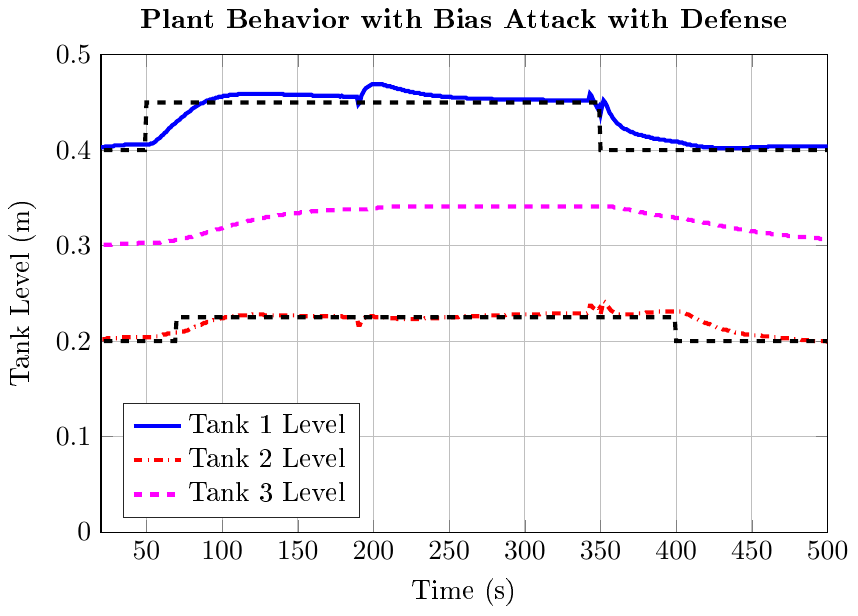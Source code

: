 % This file was created by matlab2tikz.
%
\documentclass[tikz]{standalone}
\usepackage[T1]{fontenc}
\usepackage[utf8]{inputenc}
\usepackage{pgfplots}
\usepackage{grffile}
\pgfplotsset{compat=newest}
\usetikzlibrary{plotmarks}
\usepgfplotslibrary{patchplots}
\usepackage{amsmath}

\begin{document}
\definecolor{mycolor1}{rgb}{1.0,0.0,1.0}%
%
\begin{tikzpicture}

\begin{axis}[%
width=0.761\columnwidth,
height=0.5\columnwidth,
at={(0\columnwidth,0\columnwidth)},
scale only axis,
xmin=20,
xmax=500,
xlabel={Time (s)},
xmajorgrids,
ymin=0,
ymax=0.5,
ylabel={Tank Level (m)},
ymajorgrids,
axis background/.style={fill=white},
title style={font=\bfseries},
title={Plant Behavior with Bias Attack with Defense},
legend style={at={(0.03,0.03)},anchor=south west,legend cell align=left,align=left,draw=white!15!black}
]
\addplot [color=blue,solid,line width=1.5pt]
  table[row sep=crcr]{%
0	0.4\\
1	0.4\\
2	0.41\\
3	0.411\\
4	0.409\\
5	0.407\\
6	0.406\\
7	0.405\\
8	0.404\\
9	0.403\\
10	0.403\\
11	0.402\\
12	0.402\\
13	0.402\\
14	0.402\\
15	0.402\\
16	0.402\\
17	0.402\\
18	0.403\\
19	0.403\\
20	0.403\\
21	0.403\\
22	0.403\\
23	0.404\\
24	0.404\\
25	0.404\\
26	0.404\\
27	0.404\\
28	0.404\\
29	0.405\\
30	0.405\\
31	0.405\\
32	0.405\\
33	0.405\\
34	0.405\\
35	0.405\\
36	0.406\\
37	0.406\\
38	0.406\\
39	0.406\\
40	0.406\\
41	0.406\\
42	0.406\\
43	0.406\\
44	0.406\\
45	0.406\\
46	0.406\\
47	0.406\\
48	0.406\\
49	0.406\\
50	0.406\\
51	0.406\\
52	0.406\\
53	0.407\\
54	0.407\\
55	0.408\\
56	0.409\\
57	0.411\\
58	0.412\\
59	0.413\\
60	0.415\\
61	0.416\\
62	0.418\\
63	0.419\\
64	0.421\\
65	0.423\\
66	0.424\\
67	0.426\\
68	0.427\\
69	0.428\\
70	0.43\\
71	0.431\\
72	0.432\\
73	0.434\\
74	0.435\\
75	0.436\\
76	0.438\\
77	0.439\\
78	0.44\\
79	0.441\\
80	0.443\\
81	0.444\\
82	0.445\\
83	0.446\\
84	0.447\\
85	0.448\\
86	0.449\\
87	0.449\\
88	0.45\\
89	0.451\\
90	0.452\\
91	0.452\\
92	0.453\\
93	0.453\\
94	0.454\\
95	0.454\\
96	0.455\\
97	0.455\\
98	0.456\\
99	0.456\\
100	0.456\\
101	0.457\\
102	0.457\\
103	0.457\\
104	0.457\\
105	0.458\\
106	0.458\\
107	0.458\\
108	0.458\\
109	0.458\\
110	0.458\\
111	0.459\\
112	0.459\\
113	0.459\\
114	0.459\\
115	0.459\\
116	0.459\\
117	0.459\\
118	0.459\\
119	0.459\\
120	0.459\\
121	0.459\\
122	0.459\\
123	0.459\\
124	0.459\\
125	0.459\\
126	0.459\\
127	0.459\\
128	0.459\\
129	0.459\\
130	0.459\\
131	0.459\\
132	0.459\\
133	0.459\\
134	0.459\\
135	0.459\\
136	0.459\\
137	0.459\\
138	0.459\\
139	0.459\\
140	0.459\\
141	0.458\\
142	0.458\\
143	0.458\\
144	0.458\\
145	0.458\\
146	0.458\\
147	0.458\\
148	0.458\\
149	0.458\\
150	0.458\\
151	0.458\\
152	0.458\\
153	0.458\\
154	0.458\\
155	0.458\\
156	0.458\\
157	0.458\\
158	0.458\\
159	0.458\\
160	0.457\\
161	0.457\\
162	0.457\\
163	0.457\\
164	0.457\\
165	0.457\\
166	0.457\\
167	0.457\\
168	0.457\\
169	0.457\\
170	0.457\\
171	0.457\\
172	0.457\\
173	0.457\\
174	0.457\\
175	0.457\\
176	0.457\\
177	0.457\\
178	0.456\\
179	0.457\\
180	0.456\\
181	0.456\\
182	0.456\\
183	0.456\\
184	0.456\\
185	0.456\\
186	0.456\\
187	0.456\\
188	0.456\\
189	0.456\\
190	0.448\\
191	0.45\\
192	0.457\\
193	0.46\\
194	0.463\\
195	0.465\\
196	0.466\\
197	0.467\\
198	0.468\\
199	0.469\\
200	0.469\\
201	0.469\\
202	0.469\\
203	0.469\\
204	0.469\\
205	0.469\\
206	0.469\\
207	0.468\\
208	0.468\\
209	0.467\\
210	0.467\\
211	0.467\\
212	0.466\\
213	0.466\\
214	0.465\\
215	0.465\\
216	0.464\\
217	0.464\\
218	0.464\\
219	0.463\\
220	0.463\\
221	0.462\\
222	0.462\\
223	0.462\\
224	0.461\\
225	0.461\\
226	0.461\\
227	0.46\\
228	0.46\\
229	0.46\\
230	0.46\\
231	0.459\\
232	0.459\\
233	0.459\\
234	0.458\\
235	0.458\\
236	0.458\\
237	0.458\\
238	0.458\\
239	0.457\\
240	0.457\\
241	0.457\\
242	0.457\\
243	0.457\\
244	0.457\\
245	0.456\\
246	0.456\\
247	0.456\\
248	0.456\\
249	0.456\\
250	0.456\\
251	0.456\\
252	0.455\\
253	0.455\\
254	0.455\\
255	0.455\\
256	0.455\\
257	0.455\\
258	0.455\\
259	0.455\\
260	0.455\\
261	0.455\\
262	0.454\\
263	0.454\\
264	0.454\\
265	0.454\\
266	0.454\\
267	0.454\\
268	0.454\\
269	0.454\\
270	0.454\\
271	0.454\\
272	0.454\\
273	0.454\\
274	0.454\\
275	0.454\\
276	0.454\\
277	0.454\\
278	0.454\\
279	0.453\\
280	0.453\\
281	0.453\\
282	0.453\\
283	0.453\\
284	0.453\\
285	0.453\\
286	0.453\\
287	0.453\\
288	0.453\\
289	0.453\\
290	0.453\\
291	0.453\\
292	0.453\\
293	0.453\\
294	0.453\\
295	0.453\\
296	0.453\\
297	0.453\\
298	0.453\\
299	0.453\\
300	0.453\\
301	0.453\\
302	0.453\\
303	0.453\\
304	0.453\\
305	0.453\\
306	0.453\\
307	0.453\\
308	0.453\\
309	0.453\\
310	0.453\\
311	0.453\\
312	0.453\\
313	0.452\\
314	0.452\\
315	0.452\\
316	0.452\\
317	0.452\\
318	0.452\\
319	0.452\\
320	0.452\\
321	0.452\\
322	0.452\\
323	0.452\\
324	0.452\\
325	0.452\\
326	0.452\\
327	0.452\\
328	0.452\\
329	0.452\\
330	0.452\\
331	0.452\\
332	0.452\\
333	0.452\\
334	0.452\\
335	0.452\\
336	0.452\\
337	0.452\\
338	0.452\\
339	0.452\\
340	0.452\\
341	0.452\\
342	0.452\\
343	0.459\\
344	0.457\\
345	0.453\\
346	0.45\\
347	0.447\\
348	0.444\\
349	0.446\\
350	0.438\\
351	0.446\\
352	0.452\\
353	0.45\\
354	0.447\\
355	0.443\\
356	0.439\\
357	0.437\\
358	0.434\\
359	0.432\\
360	0.43\\
361	0.428\\
362	0.427\\
363	0.426\\
364	0.424\\
365	0.423\\
366	0.422\\
367	0.422\\
368	0.421\\
369	0.42\\
370	0.419\\
371	0.419\\
372	0.418\\
373	0.417\\
374	0.417\\
375	0.416\\
376	0.416\\
377	0.416\\
378	0.415\\
379	0.415\\
380	0.414\\
381	0.414\\
382	0.414\\
383	0.413\\
384	0.413\\
385	0.412\\
386	0.412\\
387	0.412\\
388	0.412\\
389	0.411\\
390	0.411\\
391	0.411\\
392	0.411\\
393	0.41\\
394	0.41\\
395	0.41\\
396	0.41\\
397	0.409\\
398	0.409\\
399	0.409\\
400	0.409\\
401	0.409\\
402	0.408\\
403	0.408\\
404	0.408\\
405	0.407\\
406	0.407\\
407	0.406\\
408	0.406\\
409	0.406\\
410	0.405\\
411	0.405\\
412	0.405\\
413	0.405\\
414	0.404\\
415	0.404\\
416	0.404\\
417	0.404\\
418	0.403\\
419	0.403\\
420	0.403\\
421	0.403\\
422	0.403\\
423	0.403\\
424	0.403\\
425	0.402\\
426	0.402\\
427	0.402\\
428	0.402\\
429	0.402\\
430	0.402\\
431	0.402\\
432	0.402\\
433	0.402\\
434	0.402\\
435	0.402\\
436	0.402\\
437	0.402\\
438	0.402\\
439	0.402\\
440	0.402\\
441	0.402\\
442	0.402\\
443	0.402\\
444	0.402\\
445	0.402\\
446	0.402\\
447	0.402\\
448	0.402\\
449	0.403\\
450	0.403\\
451	0.403\\
452	0.403\\
453	0.403\\
454	0.403\\
455	0.403\\
456	0.403\\
457	0.403\\
458	0.403\\
459	0.403\\
460	0.403\\
461	0.404\\
462	0.404\\
463	0.404\\
464	0.404\\
465	0.404\\
466	0.404\\
467	0.404\\
468	0.404\\
469	0.404\\
470	0.404\\
471	0.404\\
472	0.404\\
473	0.404\\
474	0.404\\
475	0.404\\
476	0.404\\
477	0.404\\
478	0.404\\
479	0.404\\
480	0.404\\
481	0.404\\
482	0.404\\
483	0.404\\
484	0.404\\
485	0.404\\
486	0.404\\
487	0.404\\
488	0.404\\
489	0.404\\
490	0.404\\
491	0.404\\
492	0.404\\
493	0.404\\
494	0.404\\
495	0.404\\
496	0.404\\
497	0.404\\
498	0.404\\
499	0.404\\
500	0.404\\
};
\addlegendentry{Tank 1 Level};

\addplot [color=red,dashdotted,line width=1.5pt]
  table[row sep=crcr]{%
0	0.2\\
1	0.2\\
2	0.208\\
3	0.209\\
4	0.207\\
5	0.206\\
6	0.205\\
7	0.204\\
8	0.203\\
9	0.202\\
10	0.202\\
11	0.202\\
12	0.202\\
13	0.201\\
14	0.201\\
15	0.201\\
16	0.202\\
17	0.202\\
18	0.202\\
19	0.202\\
20	0.202\\
21	0.202\\
22	0.202\\
23	0.202\\
24	0.203\\
25	0.203\\
26	0.203\\
27	0.203\\
28	0.203\\
29	0.203\\
30	0.203\\
31	0.203\\
32	0.203\\
33	0.204\\
34	0.204\\
35	0.204\\
36	0.204\\
37	0.204\\
38	0.204\\
39	0.204\\
40	0.204\\
41	0.204\\
42	0.204\\
43	0.204\\
44	0.204\\
45	0.204\\
46	0.204\\
47	0.204\\
48	0.204\\
49	0.204\\
50	0.204\\
51	0.204\\
52	0.204\\
53	0.204\\
54	0.204\\
55	0.204\\
56	0.205\\
57	0.205\\
58	0.205\\
59	0.206\\
60	0.206\\
61	0.207\\
62	0.207\\
63	0.207\\
64	0.208\\
65	0.208\\
66	0.208\\
67	0.209\\
68	0.209\\
69	0.209\\
70	0.209\\
71	0.209\\
72	0.209\\
73	0.21\\
74	0.21\\
75	0.21\\
76	0.211\\
77	0.211\\
78	0.212\\
79	0.213\\
80	0.213\\
81	0.214\\
82	0.215\\
83	0.215\\
84	0.216\\
85	0.217\\
86	0.217\\
87	0.218\\
88	0.219\\
89	0.219\\
90	0.22\\
91	0.22\\
92	0.221\\
93	0.221\\
94	0.222\\
95	0.222\\
96	0.223\\
97	0.223\\
98	0.223\\
99	0.224\\
100	0.224\\
101	0.224\\
102	0.225\\
103	0.225\\
104	0.225\\
105	0.225\\
106	0.226\\
107	0.226\\
108	0.226\\
109	0.226\\
110	0.226\\
111	0.227\\
112	0.227\\
113	0.227\\
114	0.227\\
115	0.227\\
116	0.227\\
117	0.227\\
118	0.227\\
119	0.227\\
120	0.228\\
121	0.228\\
122	0.228\\
123	0.228\\
124	0.228\\
125	0.228\\
126	0.228\\
127	0.228\\
128	0.227\\
129	0.227\\
130	0.227\\
131	0.227\\
132	0.227\\
133	0.227\\
134	0.227\\
135	0.227\\
136	0.227\\
137	0.227\\
138	0.227\\
139	0.227\\
140	0.227\\
141	0.227\\
142	0.227\\
143	0.227\\
144	0.227\\
145	0.227\\
146	0.227\\
147	0.227\\
148	0.227\\
149	0.227\\
150	0.226\\
151	0.226\\
152	0.226\\
153	0.226\\
154	0.226\\
155	0.226\\
156	0.226\\
157	0.226\\
158	0.226\\
159	0.226\\
160	0.226\\
161	0.226\\
162	0.226\\
163	0.226\\
164	0.226\\
165	0.226\\
166	0.226\\
167	0.226\\
168	0.226\\
169	0.226\\
170	0.226\\
171	0.226\\
172	0.226\\
173	0.226\\
174	0.226\\
175	0.226\\
176	0.226\\
177	0.226\\
178	0.226\\
179	0.226\\
180	0.225\\
181	0.225\\
182	0.225\\
183	0.225\\
184	0.225\\
185	0.225\\
186	0.225\\
187	0.225\\
188	0.225\\
189	0.225\\
190	0.217\\
191	0.217\\
192	0.221\\
193	0.223\\
194	0.224\\
195	0.225\\
196	0.225\\
197	0.225\\
198	0.226\\
199	0.226\\
200	0.226\\
201	0.225\\
202	0.225\\
203	0.225\\
204	0.225\\
205	0.225\\
206	0.225\\
207	0.225\\
208	0.224\\
209	0.224\\
210	0.224\\
211	0.224\\
212	0.224\\
213	0.224\\
214	0.224\\
215	0.224\\
216	0.223\\
217	0.223\\
218	0.223\\
219	0.223\\
220	0.223\\
221	0.223\\
222	0.223\\
223	0.223\\
224	0.223\\
225	0.223\\
226	0.223\\
227	0.223\\
228	0.223\\
229	0.223\\
230	0.223\\
231	0.223\\
232	0.223\\
233	0.223\\
234	0.224\\
235	0.224\\
236	0.224\\
237	0.224\\
238	0.224\\
239	0.224\\
240	0.224\\
241	0.224\\
242	0.224\\
243	0.224\\
244	0.224\\
245	0.225\\
246	0.225\\
247	0.225\\
248	0.225\\
249	0.225\\
250	0.225\\
251	0.225\\
252	0.225\\
253	0.225\\
254	0.225\\
255	0.225\\
256	0.225\\
257	0.226\\
258	0.226\\
259	0.226\\
260	0.226\\
261	0.226\\
262	0.226\\
263	0.226\\
264	0.226\\
265	0.226\\
266	0.226\\
267	0.226\\
268	0.226\\
269	0.226\\
270	0.226\\
271	0.227\\
272	0.227\\
273	0.227\\
274	0.227\\
275	0.227\\
276	0.227\\
277	0.227\\
278	0.227\\
279	0.227\\
280	0.227\\
281	0.227\\
282	0.227\\
283	0.227\\
284	0.227\\
285	0.227\\
286	0.227\\
287	0.227\\
288	0.228\\
289	0.228\\
290	0.228\\
291	0.228\\
292	0.228\\
293	0.228\\
294	0.228\\
295	0.228\\
296	0.228\\
297	0.228\\
298	0.228\\
299	0.228\\
300	0.228\\
301	0.228\\
302	0.228\\
303	0.228\\
304	0.228\\
305	0.228\\
306	0.228\\
307	0.228\\
308	0.228\\
309	0.228\\
310	0.228\\
311	0.229\\
312	0.229\\
313	0.229\\
314	0.229\\
315	0.229\\
316	0.229\\
317	0.229\\
318	0.229\\
319	0.229\\
320	0.229\\
321	0.229\\
322	0.229\\
323	0.229\\
324	0.229\\
325	0.229\\
326	0.229\\
327	0.229\\
328	0.229\\
329	0.229\\
330	0.229\\
331	0.229\\
332	0.229\\
333	0.229\\
334	0.229\\
335	0.229\\
336	0.229\\
337	0.229\\
338	0.229\\
339	0.229\\
340	0.229\\
341	0.229\\
342	0.23\\
343	0.237\\
344	0.237\\
345	0.235\\
346	0.234\\
347	0.233\\
348	0.232\\
349	0.234\\
350	0.228\\
351	0.235\\
352	0.242\\
353	0.241\\
354	0.238\\
355	0.236\\
356	0.234\\
357	0.232\\
358	0.231\\
359	0.23\\
360	0.229\\
361	0.229\\
362	0.228\\
363	0.228\\
364	0.228\\
365	0.228\\
366	0.228\\
367	0.228\\
368	0.228\\
369	0.228\\
370	0.228\\
371	0.228\\
372	0.228\\
373	0.228\\
374	0.229\\
375	0.229\\
376	0.229\\
377	0.229\\
378	0.229\\
379	0.229\\
380	0.23\\
381	0.23\\
382	0.23\\
383	0.23\\
384	0.23\\
385	0.23\\
386	0.23\\
387	0.23\\
388	0.231\\
389	0.231\\
390	0.231\\
391	0.231\\
392	0.231\\
393	0.231\\
394	0.231\\
395	0.231\\
396	0.231\\
397	0.231\\
398	0.231\\
399	0.231\\
400	0.231\\
401	0.231\\
402	0.231\\
403	0.231\\
404	0.23\\
405	0.23\\
406	0.229\\
407	0.228\\
408	0.228\\
409	0.227\\
410	0.226\\
411	0.225\\
412	0.225\\
413	0.224\\
414	0.223\\
415	0.222\\
416	0.222\\
417	0.221\\
418	0.22\\
419	0.219\\
420	0.219\\
421	0.218\\
422	0.218\\
423	0.217\\
424	0.216\\
425	0.216\\
426	0.215\\
427	0.214\\
428	0.214\\
429	0.213\\
430	0.213\\
431	0.212\\
432	0.212\\
433	0.212\\
434	0.211\\
435	0.211\\
436	0.21\\
437	0.21\\
438	0.21\\
439	0.209\\
440	0.209\\
441	0.209\\
442	0.208\\
443	0.208\\
444	0.208\\
445	0.207\\
446	0.207\\
447	0.207\\
448	0.207\\
449	0.207\\
450	0.207\\
451	0.206\\
452	0.206\\
453	0.206\\
454	0.206\\
455	0.206\\
456	0.206\\
457	0.205\\
458	0.205\\
459	0.205\\
460	0.205\\
461	0.205\\
462	0.205\\
463	0.204\\
464	0.204\\
465	0.204\\
466	0.204\\
467	0.204\\
468	0.204\\
469	0.203\\
470	0.203\\
471	0.203\\
472	0.203\\
473	0.203\\
474	0.203\\
475	0.203\\
476	0.202\\
477	0.202\\
478	0.202\\
479	0.202\\
480	0.202\\
481	0.202\\
482	0.202\\
483	0.201\\
484	0.201\\
485	0.201\\
486	0.201\\
487	0.201\\
488	0.201\\
489	0.201\\
490	0.201\\
491	0.2\\
492	0.2\\
493	0.2\\
494	0.2\\
495	0.2\\
496	0.2\\
497	0.2\\
498	0.2\\
499	0.2\\
500	0.199\\
};
\addlegendentry{Tank 2 Level};

\addplot [color=mycolor1,dashed,line width=1.5pt]
  table[row sep=crcr]{%
0	0.3\\
1	0.3\\
2	0.3\\
3	0.3\\
4	0.301\\
5	0.301\\
6	0.301\\
7	0.301\\
8	0.301\\
9	0.301\\
10	0.301\\
11	0.301\\
12	0.301\\
13	0.301\\
14	0.301\\
15	0.301\\
16	0.301\\
17	0.301\\
18	0.301\\
19	0.301\\
20	0.301\\
21	0.301\\
22	0.301\\
23	0.301\\
24	0.301\\
25	0.301\\
26	0.301\\
27	0.301\\
28	0.302\\
29	0.302\\
30	0.302\\
31	0.302\\
32	0.302\\
33	0.302\\
34	0.302\\
35	0.302\\
36	0.302\\
37	0.302\\
38	0.302\\
39	0.302\\
40	0.302\\
41	0.302\\
42	0.302\\
43	0.302\\
44	0.302\\
45	0.303\\
46	0.303\\
47	0.303\\
48	0.303\\
49	0.303\\
50	0.303\\
51	0.303\\
52	0.303\\
53	0.303\\
54	0.303\\
55	0.303\\
56	0.303\\
57	0.303\\
58	0.303\\
59	0.303\\
60	0.304\\
61	0.304\\
62	0.304\\
63	0.304\\
64	0.304\\
65	0.305\\
66	0.305\\
67	0.305\\
68	0.305\\
69	0.306\\
70	0.306\\
71	0.306\\
72	0.307\\
73	0.307\\
74	0.307\\
75	0.308\\
76	0.308\\
77	0.308\\
78	0.309\\
79	0.309\\
80	0.309\\
81	0.31\\
82	0.31\\
83	0.311\\
84	0.311\\
85	0.311\\
86	0.312\\
87	0.312\\
88	0.313\\
89	0.313\\
90	0.314\\
91	0.314\\
92	0.315\\
93	0.315\\
94	0.316\\
95	0.316\\
96	0.317\\
97	0.317\\
98	0.317\\
99	0.318\\
100	0.318\\
101	0.319\\
102	0.319\\
103	0.32\\
104	0.32\\
105	0.321\\
106	0.321\\
107	0.322\\
108	0.322\\
109	0.322\\
110	0.323\\
111	0.323\\
112	0.324\\
113	0.324\\
114	0.324\\
115	0.325\\
116	0.325\\
117	0.326\\
118	0.326\\
119	0.326\\
120	0.327\\
121	0.327\\
122	0.327\\
123	0.328\\
124	0.328\\
125	0.328\\
126	0.329\\
127	0.329\\
128	0.329\\
129	0.33\\
130	0.33\\
131	0.33\\
132	0.33\\
133	0.331\\
134	0.331\\
135	0.331\\
136	0.331\\
137	0.332\\
138	0.332\\
139	0.332\\
140	0.332\\
141	0.333\\
142	0.333\\
143	0.333\\
144	0.333\\
145	0.333\\
146	0.334\\
147	0.334\\
148	0.334\\
149	0.334\\
150	0.334\\
151	0.334\\
152	0.335\\
153	0.335\\
154	0.335\\
155	0.335\\
156	0.335\\
157	0.335\\
158	0.335\\
159	0.336\\
160	0.336\\
161	0.336\\
162	0.336\\
163	0.336\\
164	0.336\\
165	0.336\\
166	0.336\\
167	0.337\\
168	0.337\\
169	0.337\\
170	0.337\\
171	0.337\\
172	0.337\\
173	0.337\\
174	0.337\\
175	0.337\\
176	0.337\\
177	0.337\\
178	0.338\\
179	0.338\\
180	0.338\\
181	0.338\\
182	0.338\\
183	0.338\\
184	0.338\\
185	0.338\\
186	0.338\\
187	0.338\\
188	0.338\\
189	0.338\\
190	0.338\\
191	0.338\\
192	0.338\\
193	0.338\\
194	0.338\\
195	0.338\\
196	0.338\\
197	0.339\\
198	0.339\\
199	0.339\\
200	0.339\\
201	0.339\\
202	0.339\\
203	0.34\\
204	0.34\\
205	0.34\\
206	0.34\\
207	0.34\\
208	0.34\\
209	0.34\\
210	0.341\\
211	0.341\\
212	0.341\\
213	0.341\\
214	0.341\\
215	0.341\\
216	0.341\\
217	0.341\\
218	0.341\\
219	0.341\\
220	0.341\\
221	0.341\\
222	0.341\\
223	0.341\\
224	0.341\\
225	0.341\\
226	0.341\\
227	0.341\\
228	0.341\\
229	0.341\\
230	0.341\\
231	0.341\\
232	0.341\\
233	0.341\\
234	0.341\\
235	0.341\\
236	0.341\\
237	0.341\\
238	0.341\\
239	0.341\\
240	0.341\\
241	0.341\\
242	0.341\\
243	0.341\\
244	0.341\\
245	0.341\\
246	0.341\\
247	0.341\\
248	0.341\\
249	0.341\\
250	0.341\\
251	0.341\\
252	0.341\\
253	0.341\\
254	0.341\\
255	0.341\\
256	0.341\\
257	0.341\\
258	0.341\\
259	0.341\\
260	0.341\\
261	0.341\\
262	0.341\\
263	0.341\\
264	0.341\\
265	0.341\\
266	0.341\\
267	0.341\\
268	0.341\\
269	0.341\\
270	0.341\\
271	0.341\\
272	0.341\\
273	0.341\\
274	0.341\\
275	0.341\\
276	0.341\\
277	0.341\\
278	0.341\\
279	0.341\\
280	0.341\\
281	0.341\\
282	0.341\\
283	0.341\\
284	0.341\\
285	0.341\\
286	0.341\\
287	0.341\\
288	0.341\\
289	0.341\\
290	0.341\\
291	0.341\\
292	0.341\\
293	0.341\\
294	0.341\\
295	0.341\\
296	0.341\\
297	0.341\\
298	0.341\\
299	0.341\\
300	0.341\\
301	0.341\\
302	0.341\\
303	0.341\\
304	0.341\\
305	0.341\\
306	0.341\\
307	0.341\\
308	0.341\\
309	0.341\\
310	0.341\\
311	0.341\\
312	0.341\\
313	0.341\\
314	0.341\\
315	0.341\\
316	0.341\\
317	0.341\\
318	0.341\\
319	0.341\\
320	0.341\\
321	0.341\\
322	0.341\\
323	0.341\\
324	0.341\\
325	0.341\\
326	0.341\\
327	0.341\\
328	0.341\\
329	0.341\\
330	0.341\\
331	0.341\\
332	0.341\\
333	0.341\\
334	0.341\\
335	0.341\\
336	0.341\\
337	0.341\\
338	0.341\\
339	0.341\\
340	0.341\\
341	0.341\\
342	0.341\\
343	0.341\\
344	0.341\\
345	0.341\\
346	0.341\\
347	0.341\\
348	0.341\\
349	0.341\\
350	0.341\\
351	0.341\\
352	0.341\\
353	0.341\\
354	0.341\\
355	0.341\\
356	0.341\\
357	0.341\\
358	0.341\\
359	0.34\\
360	0.34\\
361	0.34\\
362	0.34\\
363	0.339\\
364	0.339\\
365	0.339\\
366	0.338\\
367	0.338\\
368	0.338\\
369	0.338\\
370	0.337\\
371	0.337\\
372	0.337\\
373	0.336\\
374	0.336\\
375	0.336\\
376	0.335\\
377	0.335\\
378	0.335\\
379	0.334\\
380	0.334\\
381	0.334\\
382	0.334\\
383	0.333\\
384	0.333\\
385	0.333\\
386	0.332\\
387	0.332\\
388	0.332\\
389	0.332\\
390	0.331\\
391	0.331\\
392	0.331\\
393	0.331\\
394	0.33\\
395	0.33\\
396	0.33\\
397	0.33\\
398	0.33\\
399	0.329\\
400	0.329\\
401	0.329\\
402	0.329\\
403	0.328\\
404	0.328\\
405	0.328\\
406	0.328\\
407	0.328\\
408	0.327\\
409	0.327\\
410	0.327\\
411	0.326\\
412	0.326\\
413	0.326\\
414	0.326\\
415	0.325\\
416	0.325\\
417	0.325\\
418	0.324\\
419	0.324\\
420	0.324\\
421	0.324\\
422	0.323\\
423	0.323\\
424	0.323\\
425	0.322\\
426	0.322\\
427	0.322\\
428	0.321\\
429	0.321\\
430	0.321\\
431	0.32\\
432	0.32\\
433	0.32\\
434	0.32\\
435	0.319\\
436	0.319\\
437	0.319\\
438	0.318\\
439	0.318\\
440	0.318\\
441	0.317\\
442	0.317\\
443	0.317\\
444	0.317\\
445	0.316\\
446	0.316\\
447	0.316\\
448	0.316\\
449	0.315\\
450	0.315\\
451	0.315\\
452	0.315\\
453	0.314\\
454	0.314\\
455	0.314\\
456	0.314\\
457	0.314\\
458	0.313\\
459	0.313\\
460	0.313\\
461	0.313\\
462	0.313\\
463	0.312\\
464	0.312\\
465	0.312\\
466	0.312\\
467	0.312\\
468	0.311\\
469	0.311\\
470	0.311\\
471	0.311\\
472	0.311\\
473	0.311\\
474	0.31\\
475	0.31\\
476	0.31\\
477	0.31\\
478	0.31\\
479	0.31\\
480	0.309\\
481	0.309\\
482	0.309\\
483	0.309\\
484	0.309\\
485	0.309\\
486	0.309\\
487	0.309\\
488	0.308\\
489	0.308\\
490	0.308\\
491	0.308\\
492	0.308\\
493	0.308\\
494	0.308\\
495	0.307\\
496	0.307\\
497	0.307\\
498	0.307\\
499	0.307\\
500	0.307\\
};
\addlegendentry{Tank 3 Level};

\addplot [color=black,dashed,line width=1.5pt,forget plot]
  table[row sep=crcr]{%
0	0.4\\
1	0.4\\
2	0.4\\
3	0.4\\
4	0.4\\
5	0.4\\
6	0.4\\
7	0.4\\
8	0.4\\
9	0.4\\
10	0.4\\
11	0.4\\
12	0.4\\
13	0.4\\
14	0.4\\
15	0.4\\
16	0.4\\
17	0.4\\
18	0.4\\
19	0.4\\
20	0.4\\
21	0.4\\
22	0.4\\
23	0.4\\
24	0.4\\
25	0.4\\
26	0.4\\
27	0.4\\
28	0.4\\
29	0.4\\
30	0.4\\
31	0.4\\
32	0.4\\
33	0.4\\
34	0.4\\
35	0.4\\
36	0.4\\
37	0.4\\
38	0.4\\
39	0.4\\
40	0.4\\
41	0.4\\
42	0.4\\
43	0.4\\
44	0.4\\
45	0.4\\
46	0.4\\
47	0.4\\
48	0.4\\
49	0.4\\
50	0.45\\
51	0.45\\
52	0.45\\
53	0.45\\
54	0.45\\
55	0.45\\
56	0.45\\
57	0.45\\
58	0.45\\
59	0.45\\
60	0.45\\
61	0.45\\
62	0.45\\
63	0.45\\
64	0.45\\
65	0.45\\
66	0.45\\
67	0.45\\
68	0.45\\
69	0.45\\
70	0.45\\
71	0.45\\
72	0.45\\
73	0.45\\
74	0.45\\
75	0.45\\
76	0.45\\
77	0.45\\
78	0.45\\
79	0.45\\
80	0.45\\
81	0.45\\
82	0.45\\
83	0.45\\
84	0.45\\
85	0.45\\
86	0.45\\
87	0.45\\
88	0.45\\
89	0.45\\
90	0.45\\
91	0.45\\
92	0.45\\
93	0.45\\
94	0.45\\
95	0.45\\
96	0.45\\
97	0.45\\
98	0.45\\
99	0.45\\
100	0.45\\
101	0.45\\
102	0.45\\
103	0.45\\
104	0.45\\
105	0.45\\
106	0.45\\
107	0.45\\
108	0.45\\
109	0.45\\
110	0.45\\
111	0.45\\
112	0.45\\
113	0.45\\
114	0.45\\
115	0.45\\
116	0.45\\
117	0.45\\
118	0.45\\
119	0.45\\
120	0.45\\
121	0.45\\
122	0.45\\
123	0.45\\
124	0.45\\
125	0.45\\
126	0.45\\
127	0.45\\
128	0.45\\
129	0.45\\
130	0.45\\
131	0.45\\
132	0.45\\
133	0.45\\
134	0.45\\
135	0.45\\
136	0.45\\
137	0.45\\
138	0.45\\
139	0.45\\
140	0.45\\
141	0.45\\
142	0.45\\
143	0.45\\
144	0.45\\
145	0.45\\
146	0.45\\
147	0.45\\
148	0.45\\
149	0.45\\
150	0.45\\
151	0.45\\
152	0.45\\
153	0.45\\
154	0.45\\
155	0.45\\
156	0.45\\
157	0.45\\
158	0.45\\
159	0.45\\
160	0.45\\
161	0.45\\
162	0.45\\
163	0.45\\
164	0.45\\
165	0.45\\
166	0.45\\
167	0.45\\
168	0.45\\
169	0.45\\
170	0.45\\
171	0.45\\
172	0.45\\
173	0.45\\
174	0.45\\
175	0.45\\
176	0.45\\
177	0.45\\
178	0.45\\
179	0.45\\
180	0.45\\
181	0.45\\
182	0.45\\
183	0.45\\
184	0.45\\
185	0.45\\
186	0.45\\
187	0.45\\
188	0.45\\
189	0.45\\
190	0.45\\
191	0.45\\
192	0.45\\
193	0.45\\
194	0.45\\
195	0.45\\
196	0.45\\
197	0.45\\
198	0.45\\
199	0.45\\
200	0.45\\
201	0.45\\
202	0.45\\
203	0.45\\
204	0.45\\
205	0.45\\
206	0.45\\
207	0.45\\
208	0.45\\
209	0.45\\
210	0.45\\
211	0.45\\
212	0.45\\
213	0.45\\
214	0.45\\
215	0.45\\
216	0.45\\
217	0.45\\
218	0.45\\
219	0.45\\
220	0.45\\
221	0.45\\
222	0.45\\
223	0.45\\
224	0.45\\
225	0.45\\
226	0.45\\
227	0.45\\
228	0.45\\
229	0.45\\
230	0.45\\
231	0.45\\
232	0.45\\
233	0.45\\
234	0.45\\
235	0.45\\
236	0.45\\
237	0.45\\
238	0.45\\
239	0.45\\
240	0.45\\
241	0.45\\
242	0.45\\
243	0.45\\
244	0.45\\
245	0.45\\
246	0.45\\
247	0.45\\
248	0.45\\
249	0.45\\
250	0.45\\
251	0.45\\
252	0.45\\
253	0.45\\
254	0.45\\
255	0.45\\
256	0.45\\
257	0.45\\
258	0.45\\
259	0.45\\
260	0.45\\
261	0.45\\
262	0.45\\
263	0.45\\
264	0.45\\
265	0.45\\
266	0.45\\
267	0.45\\
268	0.45\\
269	0.45\\
270	0.45\\
271	0.45\\
272	0.45\\
273	0.45\\
274	0.45\\
275	0.45\\
276	0.45\\
277	0.45\\
278	0.45\\
279	0.45\\
280	0.45\\
281	0.45\\
282	0.45\\
283	0.45\\
284	0.45\\
285	0.45\\
286	0.45\\
287	0.45\\
288	0.45\\
289	0.45\\
290	0.45\\
291	0.45\\
292	0.45\\
293	0.45\\
294	0.45\\
295	0.45\\
296	0.45\\
297	0.45\\
298	0.45\\
299	0.45\\
300	0.45\\
301	0.45\\
302	0.45\\
303	0.45\\
304	0.45\\
305	0.45\\
306	0.45\\
307	0.45\\
308	0.45\\
309	0.45\\
310	0.45\\
311	0.45\\
312	0.45\\
313	0.45\\
314	0.45\\
315	0.45\\
316	0.45\\
317	0.45\\
318	0.45\\
319	0.45\\
320	0.45\\
321	0.45\\
322	0.45\\
323	0.45\\
324	0.45\\
325	0.45\\
326	0.45\\
327	0.45\\
328	0.45\\
329	0.45\\
330	0.45\\
331	0.45\\
332	0.45\\
333	0.45\\
334	0.45\\
335	0.45\\
336	0.45\\
337	0.45\\
338	0.45\\
339	0.45\\
340	0.45\\
341	0.45\\
342	0.45\\
343	0.45\\
344	0.45\\
345	0.45\\
346	0.45\\
347	0.45\\
348	0.45\\
349	0.45\\
350	0.4\\
351	0.4\\
352	0.4\\
353	0.4\\
354	0.4\\
355	0.4\\
356	0.4\\
357	0.4\\
358	0.4\\
359	0.4\\
360	0.4\\
361	0.4\\
362	0.4\\
363	0.4\\
364	0.4\\
365	0.4\\
366	0.4\\
367	0.4\\
368	0.4\\
369	0.4\\
370	0.4\\
371	0.4\\
372	0.4\\
373	0.4\\
374	0.4\\
375	0.4\\
376	0.4\\
377	0.4\\
378	0.4\\
379	0.4\\
380	0.4\\
381	0.4\\
382	0.4\\
383	0.4\\
384	0.4\\
385	0.4\\
386	0.4\\
387	0.4\\
388	0.4\\
389	0.4\\
390	0.4\\
391	0.4\\
392	0.4\\
393	0.4\\
394	0.4\\
395	0.4\\
396	0.4\\
397	0.4\\
398	0.4\\
399	0.4\\
400	0.4\\
401	0.4\\
402	0.4\\
403	0.4\\
404	0.4\\
405	0.4\\
406	0.4\\
407	0.4\\
408	0.4\\
409	0.4\\
410	0.4\\
411	0.4\\
412	0.4\\
413	0.4\\
414	0.4\\
415	0.4\\
416	0.4\\
417	0.4\\
418	0.4\\
419	0.4\\
420	0.4\\
421	0.4\\
422	0.4\\
423	0.4\\
424	0.4\\
425	0.4\\
426	0.4\\
427	0.4\\
428	0.4\\
429	0.4\\
430	0.4\\
431	0.4\\
432	0.4\\
433	0.4\\
434	0.4\\
435	0.4\\
436	0.4\\
437	0.4\\
438	0.4\\
439	0.4\\
440	0.4\\
441	0.4\\
442	0.4\\
443	0.4\\
444	0.4\\
445	0.4\\
446	0.4\\
447	0.4\\
448	0.4\\
449	0.4\\
450	0.4\\
451	0.4\\
452	0.4\\
453	0.4\\
454	0.4\\
455	0.4\\
456	0.4\\
457	0.4\\
458	0.4\\
459	0.4\\
460	0.4\\
461	0.4\\
462	0.4\\
463	0.4\\
464	0.4\\
465	0.4\\
466	0.4\\
467	0.4\\
468	0.4\\
469	0.4\\
470	0.4\\
471	0.4\\
472	0.4\\
473	0.4\\
474	0.4\\
475	0.4\\
476	0.4\\
477	0.4\\
478	0.4\\
479	0.4\\
480	0.4\\
481	0.4\\
482	0.4\\
483	0.4\\
484	0.4\\
485	0.4\\
486	0.4\\
487	0.4\\
488	0.4\\
489	0.4\\
490	0.4\\
491	0.4\\
492	0.4\\
493	0.4\\
494	0.4\\
495	0.4\\
496	0.4\\
497	0.4\\
498	0.4\\
499	0.4\\
500	0.4\\
};
\addplot [color=black,dashed,line width=1.5pt,forget plot]
  table[row sep=crcr]{%
0	0.2\\
1	0.2\\
2	0.2\\
3	0.2\\
4	0.2\\
5	0.2\\
6	0.2\\
7	0.2\\
8	0.2\\
9	0.2\\
10	0.2\\
11	0.2\\
12	0.2\\
13	0.2\\
14	0.2\\
15	0.2\\
16	0.2\\
17	0.2\\
18	0.2\\
19	0.2\\
20	0.2\\
21	0.2\\
22	0.2\\
23	0.2\\
24	0.2\\
25	0.2\\
26	0.2\\
27	0.2\\
28	0.2\\
29	0.2\\
30	0.2\\
31	0.2\\
32	0.2\\
33	0.2\\
34	0.2\\
35	0.2\\
36	0.2\\
37	0.2\\
38	0.2\\
39	0.2\\
40	0.2\\
41	0.2\\
42	0.2\\
43	0.2\\
44	0.2\\
45	0.2\\
46	0.2\\
47	0.2\\
48	0.2\\
49	0.2\\
50	0.2\\
51	0.2\\
52	0.2\\
53	0.2\\
54	0.2\\
55	0.2\\
56	0.2\\
57	0.2\\
58	0.2\\
59	0.2\\
60	0.2\\
61	0.2\\
62	0.2\\
63	0.2\\
64	0.2\\
65	0.2\\
66	0.2\\
67	0.2\\
68	0.2\\
69	0.2\\
70	0.225\\
71	0.225\\
72	0.225\\
73	0.225\\
74	0.225\\
75	0.225\\
76	0.225\\
77	0.225\\
78	0.225\\
79	0.225\\
80	0.225\\
81	0.225\\
82	0.225\\
83	0.225\\
84	0.225\\
85	0.225\\
86	0.225\\
87	0.225\\
88	0.225\\
89	0.225\\
90	0.225\\
91	0.225\\
92	0.225\\
93	0.225\\
94	0.225\\
95	0.225\\
96	0.225\\
97	0.225\\
98	0.225\\
99	0.225\\
100	0.225\\
101	0.225\\
102	0.225\\
103	0.225\\
104	0.225\\
105	0.225\\
106	0.225\\
107	0.225\\
108	0.225\\
109	0.225\\
110	0.225\\
111	0.225\\
112	0.225\\
113	0.225\\
114	0.225\\
115	0.225\\
116	0.225\\
117	0.225\\
118	0.225\\
119	0.225\\
120	0.225\\
121	0.225\\
122	0.225\\
123	0.225\\
124	0.225\\
125	0.225\\
126	0.225\\
127	0.225\\
128	0.225\\
129	0.225\\
130	0.225\\
131	0.225\\
132	0.225\\
133	0.225\\
134	0.225\\
135	0.225\\
136	0.225\\
137	0.225\\
138	0.225\\
139	0.225\\
140	0.225\\
141	0.225\\
142	0.225\\
143	0.225\\
144	0.225\\
145	0.225\\
146	0.225\\
147	0.225\\
148	0.225\\
149	0.225\\
150	0.225\\
151	0.225\\
152	0.225\\
153	0.225\\
154	0.225\\
155	0.225\\
156	0.225\\
157	0.225\\
158	0.225\\
159	0.225\\
160	0.225\\
161	0.225\\
162	0.225\\
163	0.225\\
164	0.225\\
165	0.225\\
166	0.225\\
167	0.225\\
168	0.225\\
169	0.225\\
170	0.225\\
171	0.225\\
172	0.225\\
173	0.225\\
174	0.225\\
175	0.225\\
176	0.225\\
177	0.225\\
178	0.225\\
179	0.225\\
180	0.225\\
181	0.225\\
182	0.225\\
183	0.225\\
184	0.225\\
185	0.225\\
186	0.225\\
187	0.225\\
188	0.225\\
189	0.225\\
190	0.225\\
191	0.225\\
192	0.225\\
193	0.225\\
194	0.225\\
195	0.225\\
196	0.225\\
197	0.225\\
198	0.225\\
199	0.225\\
200	0.225\\
201	0.225\\
202	0.225\\
203	0.225\\
204	0.225\\
205	0.225\\
206	0.225\\
207	0.225\\
208	0.225\\
209	0.225\\
210	0.225\\
211	0.225\\
212	0.225\\
213	0.225\\
214	0.225\\
215	0.225\\
216	0.225\\
217	0.225\\
218	0.225\\
219	0.225\\
220	0.225\\
221	0.225\\
222	0.225\\
223	0.225\\
224	0.225\\
225	0.225\\
226	0.225\\
227	0.225\\
228	0.225\\
229	0.225\\
230	0.225\\
231	0.225\\
232	0.225\\
233	0.225\\
234	0.225\\
235	0.225\\
236	0.225\\
237	0.225\\
238	0.225\\
239	0.225\\
240	0.225\\
241	0.225\\
242	0.225\\
243	0.225\\
244	0.225\\
245	0.225\\
246	0.225\\
247	0.225\\
248	0.225\\
249	0.225\\
250	0.225\\
251	0.225\\
252	0.225\\
253	0.225\\
254	0.225\\
255	0.225\\
256	0.225\\
257	0.225\\
258	0.225\\
259	0.225\\
260	0.225\\
261	0.225\\
262	0.225\\
263	0.225\\
264	0.225\\
265	0.225\\
266	0.225\\
267	0.225\\
268	0.225\\
269	0.225\\
270	0.225\\
271	0.225\\
272	0.225\\
273	0.225\\
274	0.225\\
275	0.225\\
276	0.225\\
277	0.225\\
278	0.225\\
279	0.225\\
280	0.225\\
281	0.225\\
282	0.225\\
283	0.225\\
284	0.225\\
285	0.225\\
286	0.225\\
287	0.225\\
288	0.225\\
289	0.225\\
290	0.225\\
291	0.225\\
292	0.225\\
293	0.225\\
294	0.225\\
295	0.225\\
296	0.225\\
297	0.225\\
298	0.225\\
299	0.225\\
300	0.225\\
301	0.225\\
302	0.225\\
303	0.225\\
304	0.225\\
305	0.225\\
306	0.225\\
307	0.225\\
308	0.225\\
309	0.225\\
310	0.225\\
311	0.225\\
312	0.225\\
313	0.225\\
314	0.225\\
315	0.225\\
316	0.225\\
317	0.225\\
318	0.225\\
319	0.225\\
320	0.225\\
321	0.225\\
322	0.225\\
323	0.225\\
324	0.225\\
325	0.225\\
326	0.225\\
327	0.225\\
328	0.225\\
329	0.225\\
330	0.225\\
331	0.225\\
332	0.225\\
333	0.225\\
334	0.225\\
335	0.225\\
336	0.225\\
337	0.225\\
338	0.225\\
339	0.225\\
340	0.225\\
341	0.225\\
342	0.225\\
343	0.225\\
344	0.225\\
345	0.225\\
346	0.225\\
347	0.225\\
348	0.225\\
349	0.225\\
350	0.225\\
351	0.225\\
352	0.225\\
353	0.225\\
354	0.225\\
355	0.225\\
356	0.225\\
357	0.225\\
358	0.225\\
359	0.225\\
360	0.225\\
361	0.225\\
362	0.225\\
363	0.225\\
364	0.225\\
365	0.225\\
366	0.225\\
367	0.225\\
368	0.225\\
369	0.225\\
370	0.225\\
371	0.225\\
372	0.225\\
373	0.225\\
374	0.225\\
375	0.225\\
376	0.225\\
377	0.225\\
378	0.225\\
379	0.225\\
380	0.225\\
381	0.225\\
382	0.225\\
383	0.225\\
384	0.225\\
385	0.225\\
386	0.225\\
387	0.225\\
388	0.225\\
389	0.225\\
390	0.225\\
391	0.225\\
392	0.225\\
393	0.225\\
394	0.225\\
395	0.225\\
396	0.225\\
397	0.225\\
398	0.225\\
399	0.225\\
400	0.2\\
401	0.2\\
402	0.2\\
403	0.2\\
404	0.2\\
405	0.2\\
406	0.2\\
407	0.2\\
408	0.2\\
409	0.2\\
410	0.2\\
411	0.2\\
412	0.2\\
413	0.2\\
414	0.2\\
415	0.2\\
416	0.2\\
417	0.2\\
418	0.2\\
419	0.2\\
420	0.2\\
421	0.2\\
422	0.2\\
423	0.2\\
424	0.2\\
425	0.2\\
426	0.2\\
427	0.2\\
428	0.2\\
429	0.2\\
430	0.2\\
431	0.2\\
432	0.2\\
433	0.2\\
434	0.2\\
435	0.2\\
436	0.2\\
437	0.2\\
438	0.2\\
439	0.2\\
440	0.2\\
441	0.2\\
442	0.2\\
443	0.2\\
444	0.2\\
445	0.2\\
446	0.2\\
447	0.2\\
448	0.2\\
449	0.2\\
450	0.2\\
451	0.2\\
452	0.2\\
453	0.2\\
454	0.2\\
455	0.2\\
456	0.2\\
457	0.2\\
458	0.2\\
459	0.2\\
460	0.2\\
461	0.2\\
462	0.2\\
463	0.2\\
464	0.2\\
465	0.2\\
466	0.2\\
467	0.2\\
468	0.2\\
469	0.2\\
470	0.2\\
471	0.2\\
472	0.2\\
473	0.2\\
474	0.2\\
475	0.2\\
476	0.2\\
477	0.2\\
478	0.2\\
479	0.2\\
480	0.2\\
481	0.2\\
482	0.2\\
483	0.2\\
484	0.2\\
485	0.2\\
486	0.2\\
487	0.2\\
488	0.2\\
489	0.2\\
490	0.2\\
491	0.2\\
492	0.2\\
493	0.2\\
494	0.2\\
495	0.2\\
496	0.2\\
497	0.2\\
498	0.2\\
499	0.2\\
500	0.2\\
};
\end{axis}
\end{tikzpicture}%
\end{document}
